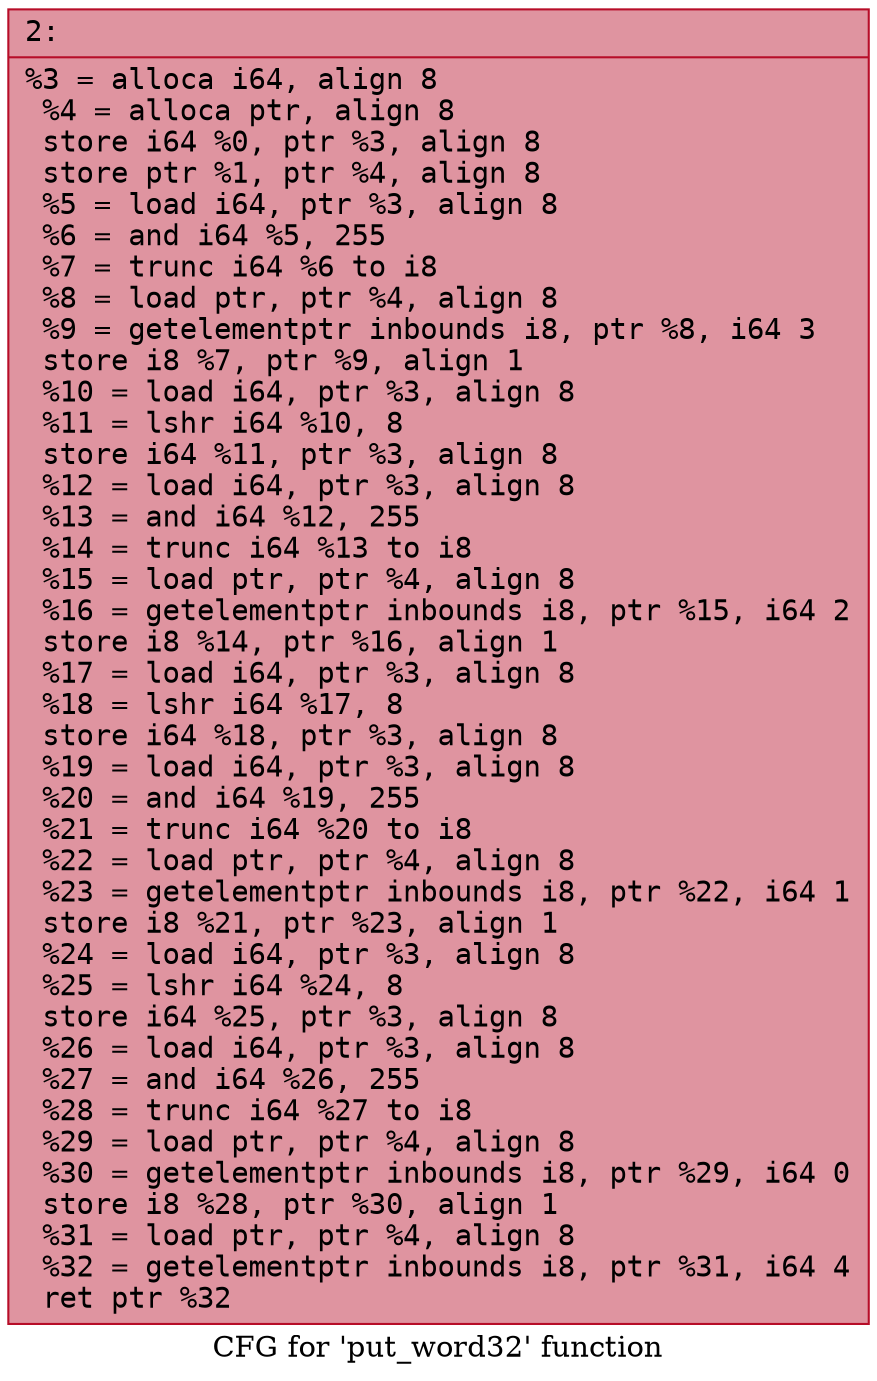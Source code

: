 digraph "CFG for 'put_word32' function" {
	label="CFG for 'put_word32' function";

	Node0x600000307660 [shape=record,color="#b70d28ff", style=filled, fillcolor="#b70d2870" fontname="Courier",label="{2:\l|  %3 = alloca i64, align 8\l  %4 = alloca ptr, align 8\l  store i64 %0, ptr %3, align 8\l  store ptr %1, ptr %4, align 8\l  %5 = load i64, ptr %3, align 8\l  %6 = and i64 %5, 255\l  %7 = trunc i64 %6 to i8\l  %8 = load ptr, ptr %4, align 8\l  %9 = getelementptr inbounds i8, ptr %8, i64 3\l  store i8 %7, ptr %9, align 1\l  %10 = load i64, ptr %3, align 8\l  %11 = lshr i64 %10, 8\l  store i64 %11, ptr %3, align 8\l  %12 = load i64, ptr %3, align 8\l  %13 = and i64 %12, 255\l  %14 = trunc i64 %13 to i8\l  %15 = load ptr, ptr %4, align 8\l  %16 = getelementptr inbounds i8, ptr %15, i64 2\l  store i8 %14, ptr %16, align 1\l  %17 = load i64, ptr %3, align 8\l  %18 = lshr i64 %17, 8\l  store i64 %18, ptr %3, align 8\l  %19 = load i64, ptr %3, align 8\l  %20 = and i64 %19, 255\l  %21 = trunc i64 %20 to i8\l  %22 = load ptr, ptr %4, align 8\l  %23 = getelementptr inbounds i8, ptr %22, i64 1\l  store i8 %21, ptr %23, align 1\l  %24 = load i64, ptr %3, align 8\l  %25 = lshr i64 %24, 8\l  store i64 %25, ptr %3, align 8\l  %26 = load i64, ptr %3, align 8\l  %27 = and i64 %26, 255\l  %28 = trunc i64 %27 to i8\l  %29 = load ptr, ptr %4, align 8\l  %30 = getelementptr inbounds i8, ptr %29, i64 0\l  store i8 %28, ptr %30, align 1\l  %31 = load ptr, ptr %4, align 8\l  %32 = getelementptr inbounds i8, ptr %31, i64 4\l  ret ptr %32\l}"];
}
